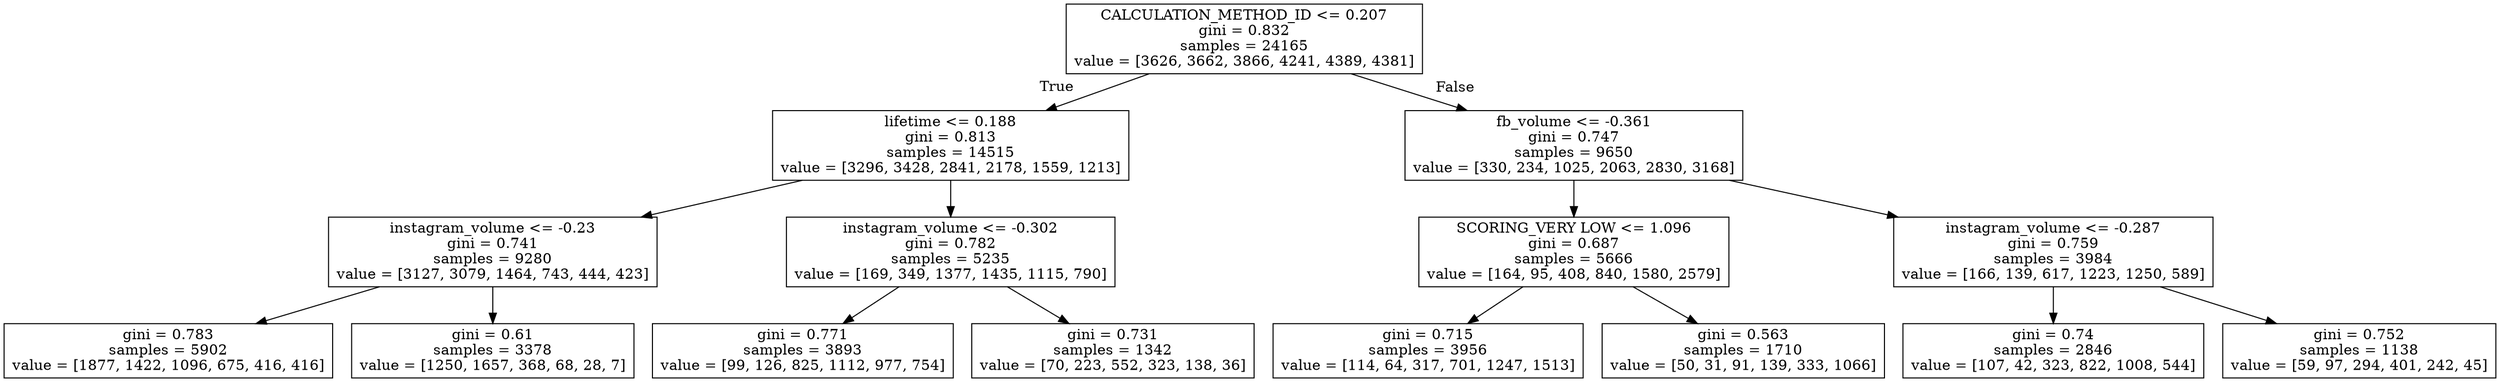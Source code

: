 digraph Tree {
node [shape=box] ;
0 [label="CALCULATION_METHOD_ID <= 0.207\ngini = 0.832\nsamples = 24165\nvalue = [3626, 3662, 3866, 4241, 4389, 4381]"] ;
1 [label="lifetime <= 0.188\ngini = 0.813\nsamples = 14515\nvalue = [3296, 3428, 2841, 2178, 1559, 1213]"] ;
0 -> 1 [labeldistance=2.5, labelangle=45, headlabel="True"] ;
2 [label="instagram_volume <= -0.23\ngini = 0.741\nsamples = 9280\nvalue = [3127, 3079, 1464, 743, 444, 423]"] ;
1 -> 2 ;
3 [label="gini = 0.783\nsamples = 5902\nvalue = [1877, 1422, 1096, 675, 416, 416]"] ;
2 -> 3 ;
4 [label="gini = 0.61\nsamples = 3378\nvalue = [1250, 1657, 368, 68, 28, 7]"] ;
2 -> 4 ;
5 [label="instagram_volume <= -0.302\ngini = 0.782\nsamples = 5235\nvalue = [169, 349, 1377, 1435, 1115, 790]"] ;
1 -> 5 ;
6 [label="gini = 0.771\nsamples = 3893\nvalue = [99, 126, 825, 1112, 977, 754]"] ;
5 -> 6 ;
7 [label="gini = 0.731\nsamples = 1342\nvalue = [70, 223, 552, 323, 138, 36]"] ;
5 -> 7 ;
8 [label="fb_volume <= -0.361\ngini = 0.747\nsamples = 9650\nvalue = [330, 234, 1025, 2063, 2830, 3168]"] ;
0 -> 8 [labeldistance=2.5, labelangle=-45, headlabel="False"] ;
9 [label="SCORING_VERY LOW <= 1.096\ngini = 0.687\nsamples = 5666\nvalue = [164, 95, 408, 840, 1580, 2579]"] ;
8 -> 9 ;
10 [label="gini = 0.715\nsamples = 3956\nvalue = [114, 64, 317, 701, 1247, 1513]"] ;
9 -> 10 ;
11 [label="gini = 0.563\nsamples = 1710\nvalue = [50, 31, 91, 139, 333, 1066]"] ;
9 -> 11 ;
12 [label="instagram_volume <= -0.287\ngini = 0.759\nsamples = 3984\nvalue = [166, 139, 617, 1223, 1250, 589]"] ;
8 -> 12 ;
13 [label="gini = 0.74\nsamples = 2846\nvalue = [107, 42, 323, 822, 1008, 544]"] ;
12 -> 13 ;
14 [label="gini = 0.752\nsamples = 1138\nvalue = [59, 97, 294, 401, 242, 45]"] ;
12 -> 14 ;
}